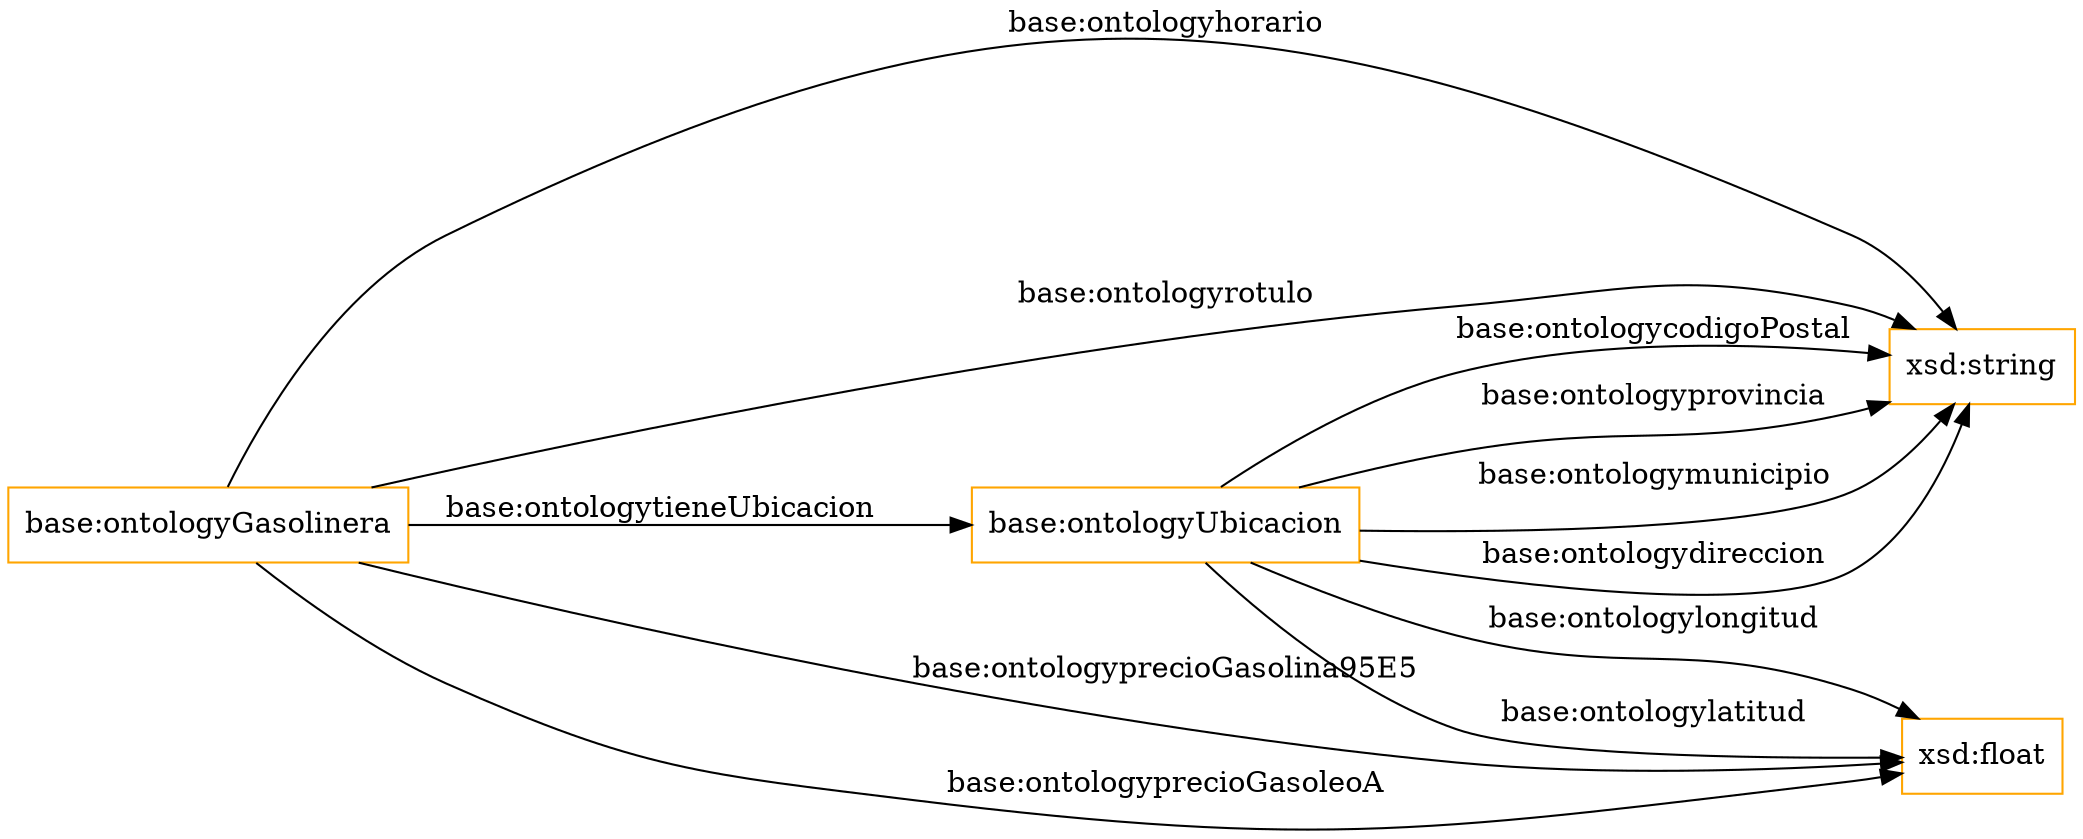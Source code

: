 digraph ar2dtool_diagram { 
rankdir=LR;
size="1501"
node [shape = rectangle, color="orange"]; "base:ontologyUbicacion" "base:ontologyGasolinera" ; /*classes style*/
	"base:ontologyUbicacion" -> "xsd:string" [ label = "base:ontologycodigoPostal" ];
	"base:ontologyUbicacion" -> "xsd:float" [ label = "base:ontologylongitud" ];
	"base:ontologyGasolinera" -> "xsd:float" [ label = "base:ontologyprecioGasolina95E5" ];
	"base:ontologyGasolinera" -> "xsd:float" [ label = "base:ontologyprecioGasoleoA" ];
	"base:ontologyUbicacion" -> "xsd:float" [ label = "base:ontologylatitud" ];
	"base:ontologyGasolinera" -> "xsd:string" [ label = "base:ontologyhorario" ];
	"base:ontologyUbicacion" -> "xsd:string" [ label = "base:ontologyprovincia" ];
	"base:ontologyUbicacion" -> "xsd:string" [ label = "base:ontologymunicipio" ];
	"base:ontologyUbicacion" -> "xsd:string" [ label = "base:ontologydireccion" ];
	"base:ontologyGasolinera" -> "xsd:string" [ label = "base:ontologyrotulo" ];
	"base:ontologyGasolinera" -> "base:ontologyUbicacion" [ label = "base:ontologytieneUbicacion" ];

}
